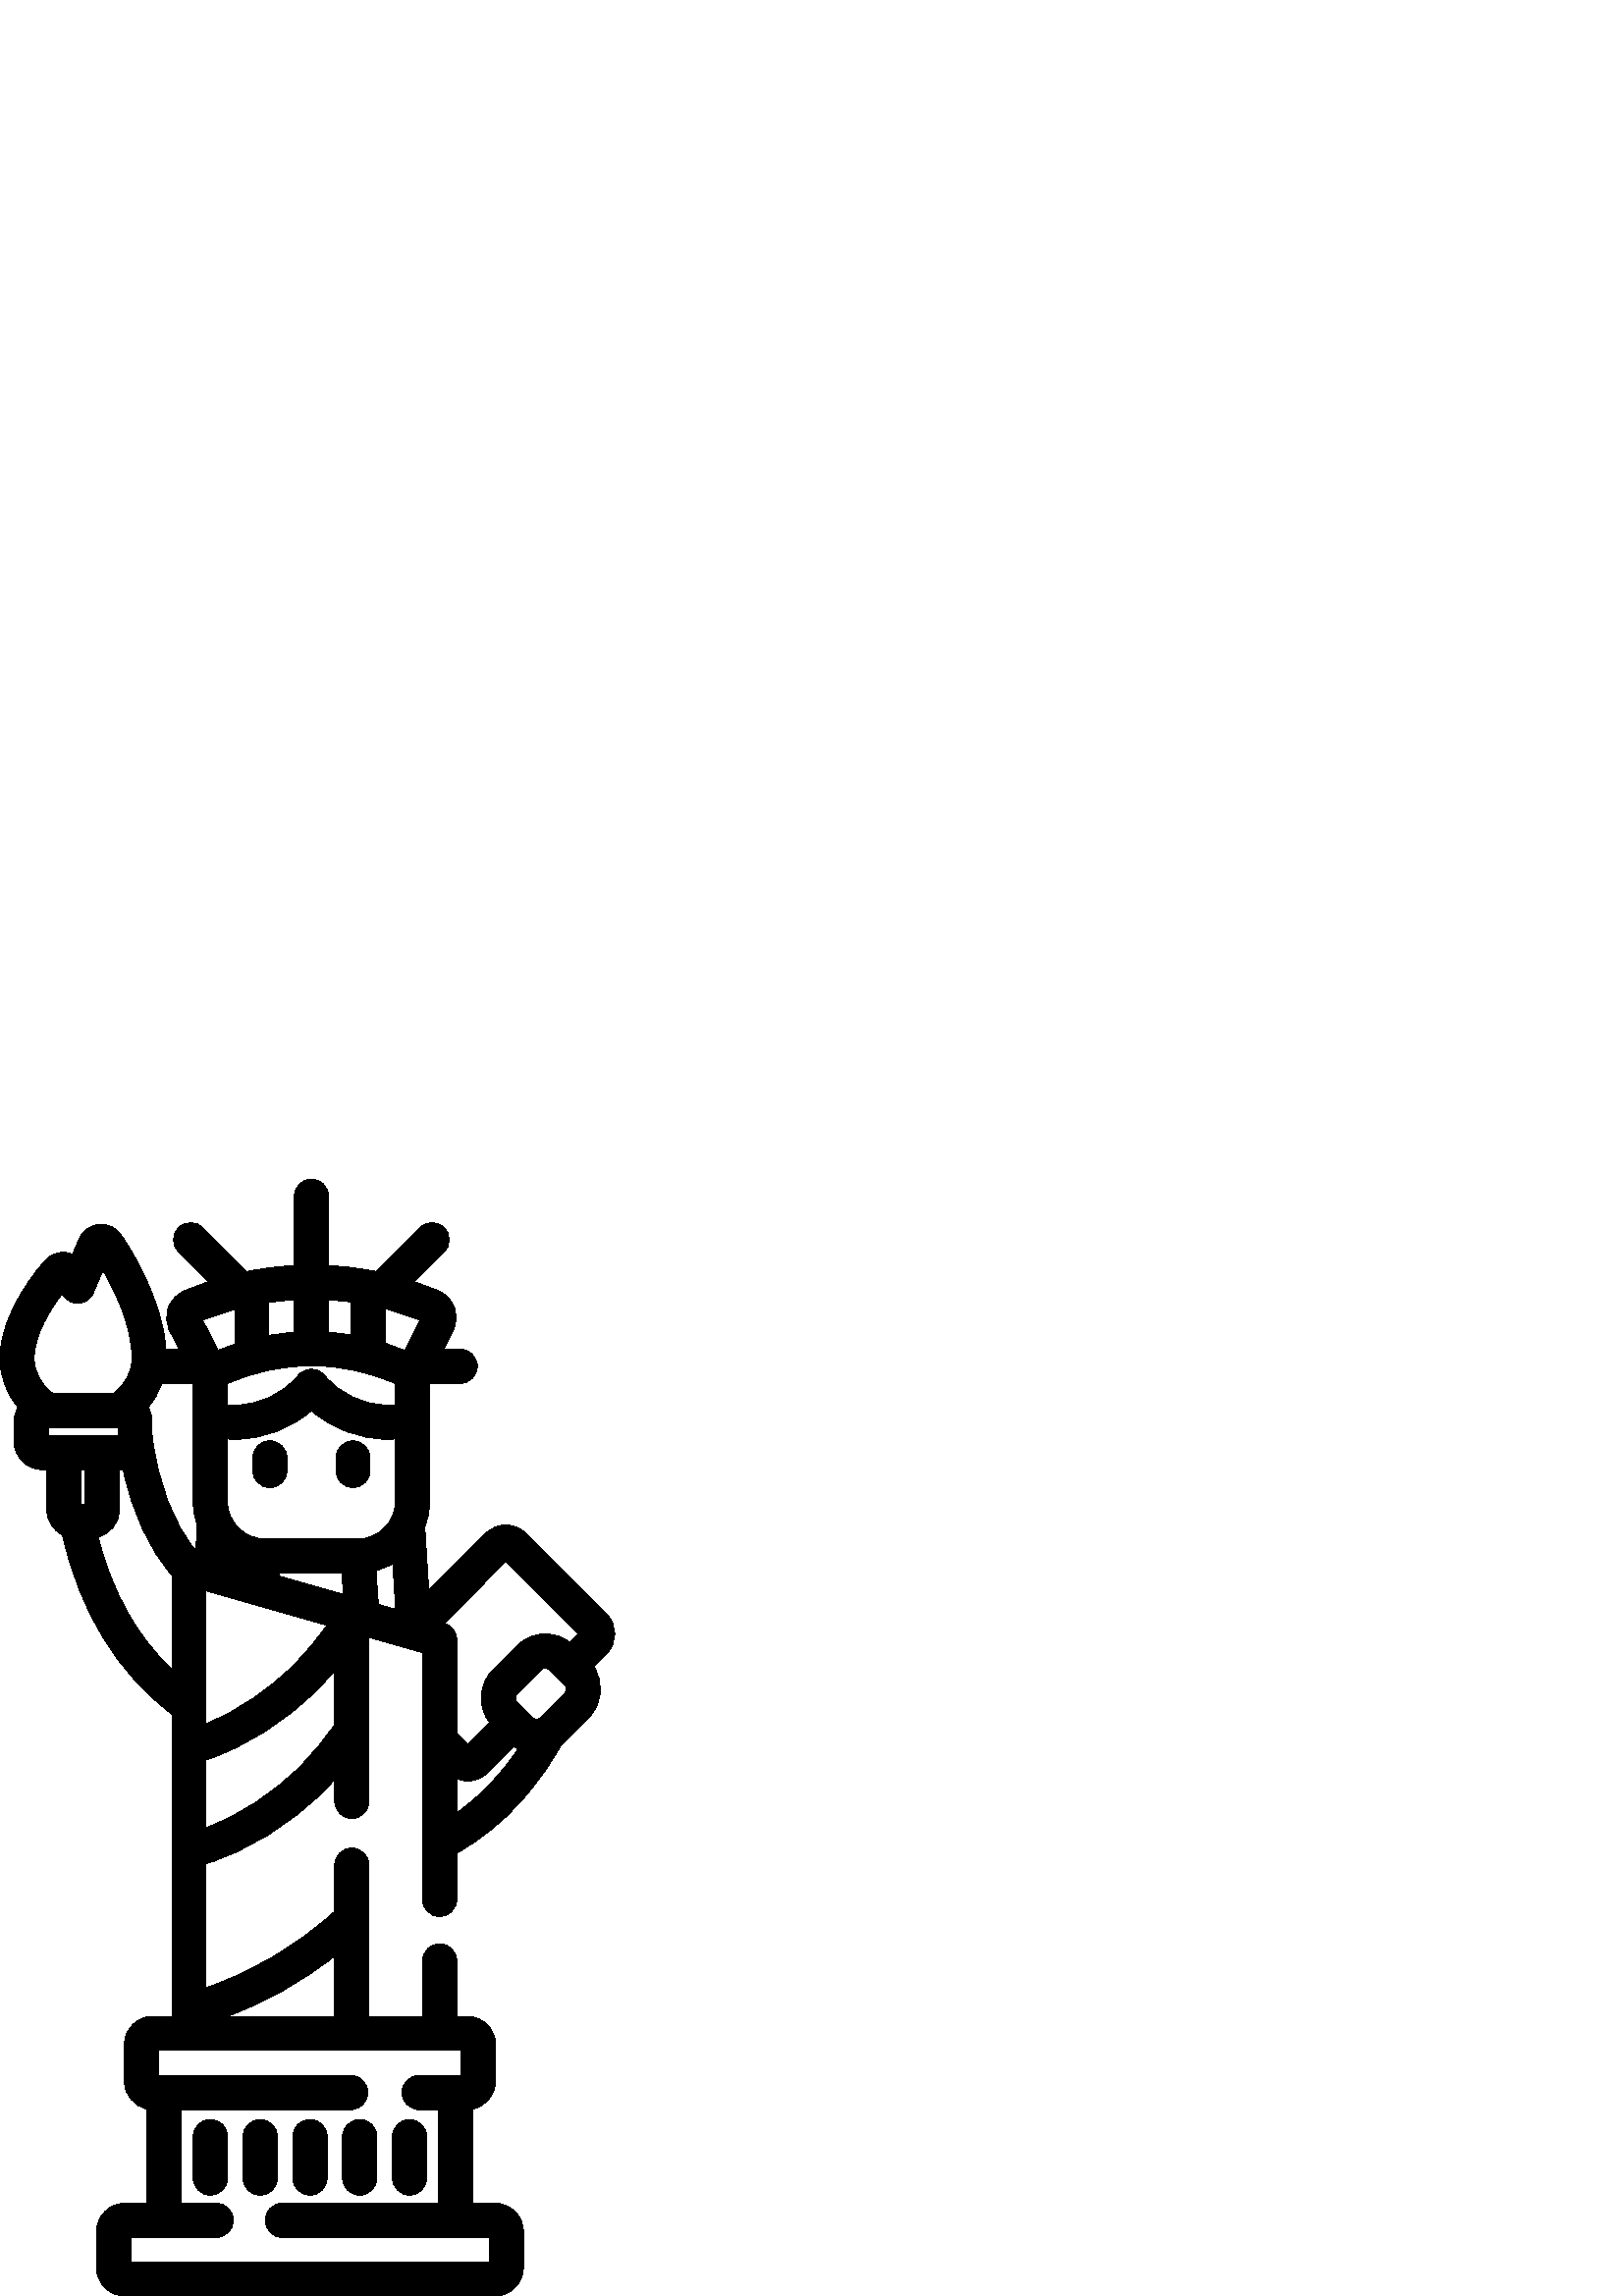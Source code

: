 %!PS-Adobe-3.0 EPSF-3.0
%%Pages: 1
%%DocumentData: Clean7Bit
%%LanguageLevel: 2
%%BoundingBox: 0 -1 226 410
%%EndComments
%%BeginProlog
save
50 dict begin
/q { gsave } bind def
/Q { grestore } bind def
/cm { 6 array astore concat } bind def
/w { setlinewidth } bind def
/J { setlinecap } bind def
/j { setlinejoin } bind def
/M { setmiterlimit } bind def
/d { setdash } bind def
/m { moveto } bind def
/l { lineto } bind def
/c { curveto } bind def
/h { closepath } bind def
/re { exch dup neg 3 1 roll 5 3 roll moveto 0 rlineto
      0 exch rlineto 0 rlineto closepath } bind def
/S { stroke } bind def
/f { fill } bind def
/f* { eofill } bind def
/n { newpath } bind def
/W { clip } bind def
/W* { eoclip } bind def
/BT { } bind def
/ET { } bind def
/pdfmark where { pop globaldict /?pdfmark /exec load put }
    { globaldict begin /?pdfmark /pop load def /pdfmark
    /cleartomark load def end } ifelse
/BDC { mark 3 1 roll /BDC pdfmark } bind def
/EMC { mark /EMC pdfmark } bind def
/cairo_store_point { /cairo_point_y exch def /cairo_point_x exch def } def
/Tj { show currentpoint cairo_store_point } bind def
/TJ {
  {
    dup
    type /stringtype eq
    { show } { -0.001 mul 0 cairo_font_matrix dtransform rmoveto } ifelse
  } forall
  currentpoint cairo_store_point
} bind def
/cairo_selectfont { cairo_font_matrix aload pop pop pop 0 0 6 array astore
    cairo_font exch selectfont cairo_point_x cairo_point_y moveto } bind def
/Tf { pop /cairo_font exch def /cairo_font_matrix where
      { pop cairo_selectfont } if } bind def
/Td { matrix translate cairo_font_matrix matrix concatmatrix dup
      /cairo_font_matrix exch def dup 4 get exch 5 get cairo_store_point
      /cairo_font where { pop cairo_selectfont } if } bind def
/Tm { 2 copy 8 2 roll 6 array astore /cairo_font_matrix exch def
      cairo_store_point /cairo_font where { pop cairo_selectfont } if } bind def
/g { setgray } bind def
/rg { setrgbcolor } bind def
/d1 { setcachedevice } bind def
%%EndProlog
%%BeginSetup
%%EndSetup
%%Page: 1 1
%%BeginPageSetup
%%PageBoundingBox: 0 -1 226 410
%%EndPageSetup
q 0 -1 226 411 rectclip q
0 g
98.938 313.625 m 95.477 313.625 92.668 310.82 92.668 307.355 c 92.668 302.758
 l 92.668 299.297 95.477 296.488 98.938 296.488 c 102.402 296.488 105.207
 299.297 105.207 302.758 c 105.207 307.355 l 105.207 310.82 102.402 313.625
 98.938 313.625 c h
98.938 313.625 m f
129.43 313.625 m 125.965 313.625 123.16 310.82 123.16 307.355 c 123.16 
302.758 l 123.16 299.297 125.965 296.488 129.43 296.488 c 132.891 296.488
 135.699 299.297 135.699 302.758 c 135.699 307.355 l 135.695 310.82 132.891
 313.625 129.43 313.625 c h
129.43 313.625 m f
77.137 64.723 m 73.676 64.723 70.867 61.914 70.867 58.449 c 70.867 43.254
 l 70.867 39.793 73.676 36.984 77.137 36.984 c 80.602 36.984 83.406 39.793
 83.406 43.254 c 83.406 58.449 l 83.406 61.914 80.602 64.723 77.137 64.723
 c h
77.137 64.723 m f
95.395 64.723 m 91.93 64.723 89.125 61.914 89.125 58.449 c 89.125 43.254
 l 89.125 39.793 91.93 36.984 95.395 36.984 c 98.855 36.984 101.664 39.793
 101.664 43.254 c 101.664 58.449 l 101.664 61.914 98.855 64.723 95.395 64.723
 c h
95.395 64.723 m f
113.652 64.723 m 110.188 64.723 107.379 61.914 107.379 58.449 c 107.379
 43.254 l 107.379 39.793 110.188 36.984 113.652 36.984 c 117.113 36.984 
119.922 39.793 119.922 43.254 c 119.922 58.449 l 119.922 61.914 117.113 
64.723 113.652 64.723 c h
113.652 64.723 m f
131.906 64.723 m 128.445 64.723 125.637 61.914 125.637 58.449 c 125.637
 43.254 l 125.637 39.793 128.445 36.984 131.906 36.984 c 135.371 36.984 
138.176 39.793 138.176 43.254 c 138.176 58.449 l 138.176 61.914 135.371 
64.723 131.906 64.723 c h
131.906 64.723 m f
150.164 64.723 m 146.699 64.723 143.895 61.914 143.895 58.449 c 143.895
 43.254 l 143.895 39.793 146.699 36.984 150.164 36.984 c 153.625 36.984 
156.434 39.793 156.434 43.254 c 156.434 58.449 l 156.434 61.914 153.625 
64.723 150.164 64.723 c h
150.164 64.723 m f
222.379 250.207 m 192.883 279.723 l 190.91 281.691 188.289 282.777 185.492
 282.777 c 182.699 282.777 180.074 281.691 178.105 279.723 c 157.199 258.805
 l 155.754 281.965 l 156.891 284.902 157.52 288.09 157.52 291.426 c 157.52
 334.668 l 168.723 334.668 l 172.184 334.668 174.992 337.473 174.992 340.938
 c 174.992 344.398 172.184 347.207 168.723 347.207 c 162.703 347.207 l 166.105
 353.891 l 167.457 356.543 167.645 359.668 166.625 362.457 c 165.605 365.254
 163.445 367.523 160.703 368.68 c 157.836 369.891 154.906 370.984 151.934
 371.969 c 162.887 382.93 l 165.336 385.379 165.332 389.348 162.887 391.793
 c 160.434 394.242 156.465 394.242 154.02 391.793 c 137.938 375.699 l 132.16
 376.875 126.305 377.625 120.453 377.938 c 120.453 403.332 l 120.453 406.793
 117.648 409.602 114.184 409.602 c 110.723 409.602 107.914 406.793 107.914
 403.332 c 107.914 377.938 l 102.066 377.625 96.207 376.875 90.434 375.699
 c 74.348 391.793 l 71.902 394.242 67.93 394.242 65.484 391.793 c 63.035
 389.348 63.031 385.375 65.48 382.93 c 76.434 371.969 l 73.461 370.984 70.535
 369.891 67.664 368.68 c 64.922 367.523 62.766 365.258 61.746 362.461 c 
60.723 359.668 60.91 356.543 62.262 353.891 c 65.664 347.207 l 60.836 347.207
 l 60.266 355.512 57.574 364.699 52.805 374.574 c 48.797 382.879 44.723 
388.691 44.273 389.324 c 42.641 391.629 39.957 393.004 37.094 393.004 c 
36.812 393.004 36.535 392.992 36.223 392.965 c 33.016 392.648 30.254 390.637
 29.012 387.715 c 26.629 382.094 l 25.816 382.43 24.949 382.648 24.059 382.727
 c 21.289 382.992 18.594 381.934 16.754 379.941 c 15.039 378.082 0 361.273
 0 343.914 c 0 337.113 2.484 330.863 6.629 325.918 c 5.707 324.363 5.168
 322.555 5.168 320.617 c 5.168 313.516 l 5.168 307.754 9.855 303.066 15.617
 303.066 c 17.172 303.066 l 17.172 288.391 l 17.172 284.32 19.516 280.797
 22.922 279.07 c 22.938 278.996 22.953 278.918 22.973 278.84 c 29.258 250.934
 43.039 228.512 63.047 213.402 c 63.047 102.57 l 56.051 102.57 l 50.289 
102.57 45.602 97.879 45.602 92.121 c 45.602 78.816 l 45.602 73.766 49.203
 69.543 53.969 68.574 c 53.969 34.027 l 45.844 34.027 l 40.082 34.027 35.395
 29.34 35.395 23.578 c 35.395 10.449 l 35.395 4.688 40.082 0 45.844 0 c 
181.457 0 l 187.219 0 191.906 4.688 191.906 10.449 c 191.906 23.578 l 191.906
 29.34 187.219 34.027 181.457 34.027 c 173.336 34.027 l 173.336 68.578 l
 178.102 69.547 181.703 73.77 181.703 78.816 c 181.703 92.121 l 181.703 
97.883 177.016 102.57 171.254 102.57 c 167.469 102.57 l 167.469 122.883 
l 167.469 126.344 164.664 129.152 161.199 129.152 c 157.738 129.152 154.93
 126.344 154.93 122.883 c 154.93 102.57 l 135.285 102.57 l 135.285 157.992
 l 135.285 161.453 132.48 164.262 129.016 164.262 c 125.555 164.262 122.746
 161.453 122.746 157.992 c 122.746 141.035 l 108.367 128.117 92.027 118.457
 75.586 113.156 c 75.586 158.582 l 90.992 163.313 106.277 172.758 119.016
 185.504 c 120.301 186.789 121.535 188.102 122.746 189.434 c 122.746 181.395
 l 122.746 177.934 125.555 175.125 129.016 175.125 c 132.48 175.125 135.285
 177.934 135.285 181.395 c 135.285 241.563 l 154.93 235.953 l 154.93 145.449
 l 154.93 141.988 157.738 139.18 161.199 139.18 c 164.664 139.18 167.469
 141.988 167.469 145.449 c 167.469 162.441 l 186 172.727 198.203 188.648
 205.816 202.191 c 206.246 202.531 206.664 202.895 207.059 203.289 c 215.945
 212.188 l 220.973 217.227 221.555 225.055 217.699 230.742 c 222.383 235.43
 l 226.453 239.504 226.453 246.133 222.379 250.207 c h
120.363 365.383 m 123.152 365.219 125.941 364.941 128.723 364.559 c 128.723
 352.473 l 125.949 352.938 123.156 353.277 120.363 353.477 c h
98.629 364.414 m 101.684 364.867 104.754 365.184 107.824 365.371 c 107.824
 353.465 l 104.746 353.238 101.676 352.848 98.629 352.297 c h
114.184 341.164 m 124.652 341.164 135.262 338.906 144.863 334.633 c 144.902
 334.617 144.941 334.605 144.98 334.59 c 144.98 326.883 l 144.07 326.801
 143.152 326.758 142.234 326.758 c 133.246 326.758 124.773 330.723 118.992
 337.637 c 117.801 339.059 116.039 339.883 114.184 339.883 c 112.328 339.883
 110.566 339.059 109.375 337.637 c 103.594 330.723 95.121 326.758 86.137
 326.758 c 85.219 326.758 84.301 326.801 83.387 326.883 c 83.387 334.59 
l 83.426 334.605 83.469 334.617 83.504 334.633 c 93.105 338.906 103.715 
341.164 114.184 341.164 c h
12.535 343.914 m 12.535 352.73 18.828 362.371 22.801 367.582 c 23.121 367.063
 l 24.352 365.063 26.586 363.922 28.93 364.098 c 31.27 364.273 33.312 365.742
 34.23 367.902 c 37.742 376.188 l 42 368.848 48.414 355.813 48.414 343.914
 c 48.414 338.715 45.754 334.078 41.617 331.066 c 19.332 331.066 l 15.199
 334.078 12.535 338.715 12.535 343.914 c h
17.707 315.605 m 17.707 318.527 l 43.246 318.527 l 43.246 315.605 l h
31.242 290.484 m 29.707 290.484 l 29.707 303.066 l 31.242 303.066 l h
63.047 229.77 m 50.109 242.027 41.047 258.277 36.004 278.305 c 40.473 279.488
 43.781 283.559 43.781 288.395 c 43.781 303.066 l 45.176 303.066 l 48.512
 287.18 54.488 274.215 63.047 264.328 c h
55.781 315.531 m 55.781 320.617 l 55.781 322.555 55.246 324.363 54.324 
325.918 c 56.508 328.52 58.223 331.488 59.363 334.707 c 59.59 334.684 59.82
 334.668 60.055 334.668 c 70.848 334.668 l 70.848 291.422 l 70.848 288.32
 71.391 285.348 72.379 282.578 c 71.805 273.375 l 63.414 283.496 58.051 
297.621 55.781 315.531 c h
122.746 124.691 m 122.746 102.57 l 83.379 102.57 l 96.988 107.488 110.398
 115.035 122.746 124.691 c h
169.164 90.031 m 169.164 80.906 l 153.676 80.906 l 150.215 80.906 147.406
 78.102 147.406 74.637 c 147.406 71.176 150.215 68.367 153.676 68.367 c 
160.797 68.367 l 160.797 34.027 l 103.52 34.027 l 100.059 34.027 97.25 31.223
 97.25 27.758 c 97.25 24.297 100.059 21.488 103.52 21.488 c 179.367 21.488
 l 179.367 12.539 l 47.934 12.539 l 47.934 21.488 l 79.277 21.488 l 82.742
 21.488 85.547 24.297 85.547 27.758 c 85.547 31.223 82.742 34.027 79.277
 34.027 c 66.508 34.027 l 66.508 68.367 l 128.598 68.367 l 132.062 68.367
 134.867 71.176 134.867 74.637 c 134.867 78.102 132.062 80.906 128.598 80.906
 c 58.141 80.906 l 58.141 90.031 l h
74.312 357.855 m 78.145 359.391 82.086 360.703 86.09 361.793 c 86.09 349.082
 l 84.02 348.383 81.973 347.609 79.961 346.766 c h
119.84 245.973 m 116.352 240.918 112.359 236.113 107.883 231.637 c 98.285
 222.031 87.031 214.508 75.586 209.938 c 75.586 258.609 l h
122.746 209.629 m 119.148 204.293 114.93 199.152 110.148 194.363 c 99.863
 184.074 87.805 176.246 75.586 171.801 c 75.586 196.582 l 90.344 201.531
 104.508 210.523 116.75 222.773 c 118.848 224.871 120.84 227.039 122.746
 229.258 c h
102.207 264.047 m 102.281 265.105 l 125.348 265.105 l 125.906 257.281 l
 h
131.211 277.645 m 97.152 277.645 l 89.562 277.645 83.387 283.828 83.387
 291.426 c 83.387 314.313 l 84.301 314.254 85.219 314.223 86.133 314.223
 c 96.535 314.223 106.449 317.973 114.184 324.691 c 121.918 317.973 131.832
 314.223 142.234 314.223 c 143.152 314.223 144.066 314.254 144.98 314.313
 c 144.98 291.426 l 144.98 283.824 138.805 277.645 131.211 277.645 c h
138.742 253.613 m 137.859 265.957 l 140.039 266.531 142.109 267.375 144.035
 268.457 c 145.074 251.805 l h
148.406 346.766 m 146.066 347.75 143.68 348.629 141.258 349.41 c 141.258
 362.059 l 145.613 360.922 149.895 359.523 154.055 357.855 c h
167.469 177.238 m 167.469 189.703 l 168.738 189.168 170.109 188.887 171.527
 188.887 c 174.324 188.887 176.949 189.973 178.918 191.941 c 188.5 201.531
 l 188.992 201.199 189.5 200.898 190.023 200.629 c 184.457 192.398 177.066
 183.922 167.469 177.238 c h
207.07 221.047 m 198.188 212.148 l 197.664 211.629 197.039 211.551 196.719
 211.551 c 196.391 211.551 195.77 211.629 195.246 212.148 c 189.609 217.797
 l 188.805 218.602 188.805 219.961 189.609 220.77 c 198.492 229.664 l 199.016
 230.188 199.637 230.266 199.961 230.266 c 200.289 230.266 200.91 230.188
 201.434 229.664 c 207.07 224.02 l 207.875 223.215 207.875 221.855 207.07
 221.047 c h
208.938 239.715 m 206.387 241.711 203.262 242.805 199.961 242.805 c 196.047
 242.805 192.375 241.285 189.617 238.523 c 180.734 229.625 l 175.473 224.355
 175.082 216.039 179.543 210.305 c 171.527 202.285 l 167.469 206.348 l 167.469
 240.68 l 167.469 243.477 165.613 245.938 162.922 246.707 c 162.855 246.727
 l 185.492 269.375 l 212.039 242.813 l h
208.938 239.715 m f
Q Q
showpage
%%Trailer
end restore
%%EOF
